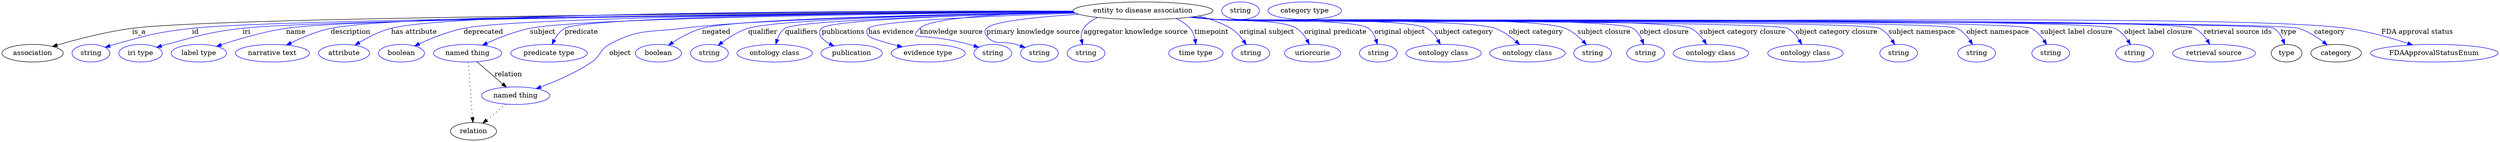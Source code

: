 digraph {
	graph [bb="0,0,5085.4,283"];
	node [label="\N"];
	"entity to disease association"	[height=0.5,
		label="entity to disease association",
		pos="2323.4,265",
		width=3.9538];
	association	[height=0.5,
		pos="62.394,178",
		width=1.7332];
	"entity to disease association" -> association	[label=is_a,
		lp="279.39,221.5",
		pos="e,102.71,191.78 2181.2,263.43 1746.6,261.43 453.59,253.46 265.39,229 212.36,222.11 153.12,206.58 112.39,194.65"];
	id	[color=blue,
		height=0.5,
		label=string,
		pos="181.39,178",
		width=1.0652];
	"entity to disease association" -> id	[color=blue,
		label=id,
		lp="394.39,221.5",
		pos="e,210.38,189.97 2181.7,262.98 1765.3,259.75 563.66,248.82 387.39,229 316.11,220.98 298.47,215.35 229.39,196 226.29,195.13 223.09,\
194.16 219.89,193.14",
		style=solid];
	iri	[color=blue,
		height=0.5,
		label="iri type",
		pos="282.39,178",
		width=1.2277];
	"entity to disease association" -> iri	[color=blue,
		label=iri,
		lp="498.39,221.5",
		pos="e,315.32,190.13 2181.8,262.85 1780.8,259.38 656.2,248.06 490.39,229 420.42,220.96 403.46,214.11 335.39,196 332.02,195.1 328.55,194.12 \
325.07,193.1",
		style=solid];
	name	[color=blue,
		height=0.5,
		label="label type",
		pos="401.39,178",
		width=1.5707];
	"entity to disease association" -> name	[color=blue,
		label=name,
		lp="599.39,221.5",
		pos="e,437.29,191.99 2181.7,263.22 1794.2,260.79 735.55,252.11 579.39,229 533.39,222.19 482.45,207.07 446.89,195.23",
		style=solid];
	description	[color=blue,
		height=0.5,
		label="narrative text",
		pos="551.39,178",
		width=2.0943];
	"entity to disease association" -> description	[color=blue,
		label=description,
		lp="709.89,221.5",
		pos="e,579.96,194.75 2181.1,264.07 1807.1,263.8 814.78,260.14 669.39,229 641.41,223.01 611.76,210.41 589.18,199.37",
		style=solid];
	"has attribute"	[color=blue,
		height=0.5,
		label=attribute,
		pos="696.39,178",
		width=1.4443];
	"entity to disease association" -> "has attribute"	[color=blue,
		label="has attribute",
		lp="839.39,221.5",
		pos="e,718.85,194.49 2181,264.42 1826.7,264.96 924.36,262.91 792.39,229 769.46,223.11 745.84,210.9 727.76,200.02",
		style=solid];
	deprecated	[color=blue,
		height=0.5,
		label=boolean,
		pos="813.39,178",
		width=1.2999];
	"entity to disease association" -> deprecated	[color=blue,
		label=deprecated,
		lp="979.89,221.5",
		pos="e,840.07,192.8 2181.7,263.24 1853.2,261.06 1058.5,253.33 939.39,229 907.84,222.55 874.02,208.71 849.37,197.23",
		style=solid];
	subject	[color=blue,
		height=0.5,
		label="named thing",
		pos="947.39,178",
		width=1.9318];
	"entity to disease association" -> subject	[color=blue,
		label=subject,
		lp="1100.4,221.5",
		pos="e,977.53,194.32 2182.1,262.79 1878,259.79 1180.3,250.63 1074.4,229 1044,222.78 1011.4,209.82 986.85,198.65",
		style=solid];
	predicate	[color=blue,
		height=0.5,
		label="predicate type",
		pos="1113.4,178",
		width=2.1665];
	"entity to disease association" -> predicate	[color=blue,
		label=predicate,
		lp="1179.4,221.5",
		pos="e,1119.4,196.11 2181.6,263.3 1878.2,261.34 1189.7,254.12 1145.4,229 1136,223.66 1128.9,214.29 1123.8,205.1",
		style=solid];
	object	[color=blue,
		height=0.5,
		label="named thing",
		pos="1045.4,91",
		width=1.9318];
	"entity to disease association" -> object	[color=blue,
		label=object,
		lp="1258.4,178",
		pos="e,1087,105.47 2182.8,261.87 1959.9,257.96 1535.2,248.23 1385.4,229 1318.1,220.37 1295.9,228.62 1236.4,196 1216.6,185.12 1219.1,172.77 \
1200.4,160 1168.3,138.07 1128,120.64 1096.5,108.92",
		style=solid];
	negated	[color=blue,
		height=0.5,
		label=boolean,
		pos="1336.4,178",
		width=1.2999];
	"entity to disease association" -> negated	[color=blue,
		label=negated,
		lp="1453.4,221.5",
		pos="e,1356.8,194.38 2182.7,262.18 1947.9,258.6 1495.1,249.16 1424.4,229 1403.3,222.98 1381.8,210.94 1365.4,200.18",
		style=solid];
	qualifier	[color=blue,
		height=0.5,
		label=string,
		pos="1439.4,178",
		width=1.0652];
	"entity to disease association" -> qualifier	[color=blue,
		label=qualifier,
		lp="1548.4,221.5",
		pos="e,1457.2,194.11 2183.2,261.83 1969.3,257.92 1579.8,248.27 1518.4,229 1499.1,222.95 1479.9,210.95 1465.2,200.22",
		style=solid];
	qualifiers	[color=blue,
		height=0.5,
		label="ontology class",
		pos="1572.4,178",
		width=2.1304];
	"entity to disease association" -> qualifiers	[color=blue,
		label=qualifiers,
		lp="1626.9,221.5",
		pos="e,1574.9,196.33 2184.1,261.12 1979,256.35 1617.1,245.62 1593.4,229 1585.7,223.59 1580.8,214.75 1577.7,205.99",
		style=solid];
	publications	[color=blue,
		height=0.5,
		label=publication,
		pos="1729.4,178",
		width=1.7332];
	"entity to disease association" -> publications	[color=blue,
		label=publications,
		lp="1712.4,221.5",
		pos="e,1693.3,192.75 2183.7,261.37 1996.6,257.15 1685.9,247.41 1668.4,229 1657.6,217.6 1668.7,206.37 1684.3,197.45",
		style=solid];
	"has evidence"	[color=blue,
		height=0.5,
		label="evidence type",
		pos="1885.4,178",
		width=2.0943];
	"entity to disease association" -> "has evidence"	[color=blue,
		label="has evidence",
		lp="1809.9,221.5",
		pos="e,1832.7,191 2186.4,260.09 2025.2,254.8 1777.7,244.25 1763.4,229 1758.8,224.14 1759.4,219.32 1763.4,214 1767.4,208.67 1795,200.54 \
1822.9,193.46",
		style=solid];
	"knowledge source"	[color=blue,
		height=0.5,
		label=string,
		pos="2017.4,178",
		width=1.0652];
	"entity to disease association" -> "knowledge source"	[color=blue,
		label="knowledge source",
		lp="1932.9,221.5",
		pos="e,1988.7,190.03 2182.3,262.6 2056.7,259.85 1889.6,251.87 1868.4,229 1843.3,201.94 1868.6,222.64 1969.4,196 1972.6,195.16 1975.8,\
194.21 1979.1,193.2",
		style=solid];
	"primary knowledge source"	[color=blue,
		height=0.5,
		label=string,
		pos="2112.4,178",
		width=1.0652];
	"entity to disease association" -> "primary knowledge source"	[color=blue,
		label="primary knowledge source",
		lp="2099.4,221.5",
		pos="e,2083,189.66 2192.5,257.78 2110.3,252.5 2017.3,243.42 2004.4,229 1999.9,224.04 2000.4,219.35 2004.4,214 2021,191.66 2037.9,204.65 \
2064.4,196 2067.3,195.04 2070.3,194.03 2073.4,193",
		style=solid];
	"aggregator knowledge source"	[color=blue,
		height=0.5,
		label=string,
		pos="2207.4,178",
		width=1.0652];
	"entity to disease association" -> "aggregator knowledge source"	[color=blue,
		label="aggregator knowledge source",
		lp="2308.9,221.5",
		pos="e,2200.3,195.88 2230.7,251.22 2219.7,245.97 2209.8,238.79 2202.4,229 2197.5,222.43 2196.8,213.92 2198,205.8",
		style=solid];
	timepoint	[color=blue,
		height=0.5,
		label="time type",
		pos="2431.4,178",
		width=1.5346];
	"entity to disease association" -> timepoint	[color=blue,
		label=timepoint,
		lp="2463.4,221.5",
		pos="e,2431.2,196.16 2391.2,248.99 2401.8,244.1 2411.7,237.61 2419.4,229 2425,222.72 2428.1,214.29 2429.8,206.15",
		style=solid];
	"original subject"	[color=blue,
		height=0.5,
		label=string,
		pos="2543.4,178",
		width=1.0652];
	"entity to disease association" -> "original subject"	[color=blue,
		label="original subject",
		lp="2576.4,221.5",
		pos="e,2534.1,195.53 2436.6,254.09 2459.5,248.8 2482.6,240.86 2502.4,229 2512.7,222.83 2521.6,213.06 2528.4,203.79",
		style=solid];
	"original predicate"	[color=blue,
		height=0.5,
		label=uriorcurie,
		pos="2669.4,178",
		width=1.5887];
	"entity to disease association" -> "original predicate"	[color=blue,
		label="original predicate",
		lp="2715.9,221.5",
		pos="e,2662.6,196.3 2426.3,252.49 2517.5,242.29 2636.4,229 2636.4,229 2645.5,223.44 2652.6,214.32 2657.8,205.39",
		style=solid];
	"original object"	[color=blue,
		height=0.5,
		label=string,
		pos="2803.4,178",
		width=1.0652];
	"entity to disease association" -> "original object"	[color=blue,
		label="original object",
		lp="2846.9,221.5",
		pos="e,2801.2,196.27 2423.1,252.09 2440.5,250.22 2458.5,248.44 2475.4,247 2509.6,244.09 2755.6,249.04 2783.4,229 2790.9,223.58 2795.6,\
214.85 2798.5,206.2",
		style=solid];
	"subject category"	[color=blue,
		height=0.5,
		label="ontology class",
		pos="2936.4,178",
		width=2.1304];
	"entity to disease association" -> "subject category"	[color=blue,
		label="subject category",
		lp="2977.9,221.5",
		pos="e,2929.7,196.09 2421.8,251.98 2439.6,250.1 2458.1,248.33 2475.4,247 2522.7,243.36 2860.9,252.09 2902.4,229 2912,223.64 2919.5,214.27 \
2924.9,205.07",
		style=solid];
	"object category"	[color=blue,
		height=0.5,
		label="ontology class",
		pos="3107.4,178",
		width=2.1304];
	"entity to disease association" -> "object category"	[color=blue,
		label="object category",
		lp="3124.9,221.5",
		pos="e,3091.5,195.62 2421.4,251.88 2439.3,249.99 2457.9,248.25 2475.4,247 2538.2,242.5 2982.1,249.99 3041.4,229 3057.1,223.43 3072.2,\
212.62 3083.9,202.47",
		style=solid];
	"subject closure"	[color=blue,
		height=0.5,
		label=string,
		pos="3240.4,178",
		width=1.0652];
	"entity to disease association" -> "subject closure"	[color=blue,
		label="subject closure",
		lp="3263.9,221.5",
		pos="e,3227.6,195.37 2421,251.83 2439.1,249.93 2457.8,248.21 2475.4,247 2554,241.62 3111.1,258.02 3184.4,229 3198.3,223.49 3211,212.88 \
3220.8,202.84",
		style=solid];
	"object closure"	[color=blue,
		height=0.5,
		label=string,
		pos="3348.4,178",
		width=1.0652];
	"entity to disease association" -> "object closure"	[color=blue,
		label="object closure",
		lp="3386.4,221.5",
		pos="e,3344.4,196.04 2420.6,251.81 2438.8,249.91 2457.6,248.18 2475.4,247 2522.4,243.88 3282.4,253.85 3322.4,229 3330.9,223.69 3336.8,\
214.58 3340.8,205.58",
		style=solid];
	"subject category closure"	[color=blue,
		height=0.5,
		label="ontology class",
		pos="3481.4,178",
		width=2.1304];
	"entity to disease association" -> "subject category closure"	[color=blue,
		label="subject category closure",
		lp="3545.9,221.5",
		pos="e,3472.5,196.27 2420.6,251.77 2438.8,249.87 2457.6,248.16 2475.4,247 2528.9,243.52 3392.1,252.39 3440.4,229 3451.2,223.75 3460.2,\
214.13 3466.9,204.72",
		style=solid];
	"object category closure"	[color=blue,
		height=0.5,
		label="ontology class",
		pos="3674.4,178",
		width=2.1304];
	"entity to disease association" -> "object category closure"	[color=blue,
		label="object category closure",
		lp="3737.9,221.5",
		pos="e,3666.8,196.24 2420.2,251.77 2438.5,249.86 2457.5,248.14 2475.4,247 2507.6,244.95 3608.7,243.75 3637.4,229 3647.6,223.76 3655.7,\
214.28 3661.7,204.97",
		style=solid];
	"subject namespace"	[color=blue,
		height=0.5,
		label=string,
		pos="3864.4,178",
		width=1.0652];
	"entity to disease association" -> "subject namespace"	[color=blue,
		label="subject namespace",
		lp="3911.4,221.5",
		pos="e,3856.4,195.78 2420.2,251.74 2438.5,249.83 2457.5,248.12 2475.4,247 2512.8,244.66 3791.8,245.68 3825.4,229 3836.1,223.68 3844.8,\
213.86 3851.2,204.32",
		style=solid];
	"object namespace"	[color=blue,
		height=0.5,
		label=string,
		pos="4023.4,178",
		width=1.0652];
	"entity to disease association" -> "object namespace"	[color=blue,
		label="object namespace",
		lp="4066.4,221.5",
		pos="e,4015.1,195.8 2420.2,251.72 2438.5,249.81 2457.5,248.1 2475.4,247 2517.2,244.42 3945.7,247.37 3983.4,229 3994.3,223.7 4003.1,213.88 \
4009.7,204.34",
		style=solid];
	"subject label closure"	[color=blue,
		height=0.5,
		label=string,
		pos="4174.4,178",
		width=1.0652];
	"entity to disease association" -> "subject label closure"	[color=blue,
		label="subject label closure",
		lp="4227.4,221.5",
		pos="e,4166.1,195.8 2419.8,251.75 2438.2,249.82 2457.4,248.1 2475.4,247 2521.4,244.19 4093,249.19 4134.4,229 4145.3,223.71 4154.1,213.89 \
4160.7,204.35",
		style=solid];
	"object label closure"	[color=blue,
		height=0.5,
		label=string,
		pos="4345.4,178",
		width=1.0652];
	"entity to disease association" -> "object label closure"	[color=blue,
		label="object label closure",
		lp="4393.9,221.5",
		pos="e,4337.1,195.81 2419.8,251.73 2438.2,249.81 2457.4,248.09 2475.4,247 2526.1,243.92 4259.7,251.25 4305.4,229 4316.3,223.71 4325.1,\
213.9 4331.7,204.35",
		style=solid];
	"retrieval source ids"	[color=blue,
		height=0.5,
		label="retrieval source",
		pos="4507.4,178",
		width=2.347];
	"entity to disease association" -> "retrieval source ids"	[color=blue,
		label="retrieval source ids",
		lp="4555.9,221.5",
		pos="e,4498.8,196.3 2419.8,251.72 2438.2,249.8 2457.4,248.09 2475.4,247 2530.6,243.67 4417.6,253.2 4467.4,229 4478.1,223.79 4486.9,214.18 \
4493.4,204.76",
		style=solid];
	type	[height=0.5,
		pos="4655.4,178",
		width=0.86659];
	"entity to disease association" -> type	[color=blue,
		label=type,
		lp="4659.4,221.5",
		pos="e,4651.4,196.09 2419.8,251.71 2438.2,249.79 2457.4,248.08 2475.4,247 2505.3,245.21 4603.9,244.63 4629.4,229 4638,223.74 4643.9,214.64 \
4647.8,205.64",
		style=solid];
	category	[height=0.5,
		pos="4756.4,178",
		width=1.4263];
	"entity to disease association" -> category	[color=blue,
		label=category,
		lp="4742.9,221.5",
		pos="e,4738.3,195.05 2419.8,251.71 2438.2,249.78 2457.4,248.08 2475.4,247 2536.5,243.34 4620.8,246.63 4679.4,229 4697.8,223.45 4716,211.99 \
4730.1,201.44",
		style=solid];
	"FDA approval status"	[color=blue,
		height=0.5,
		label=FDAApprovalStatusEnum,
		pos="4955.4,178",
		width=3.6108];
	"entity to disease association" -> "FDA approval status"	[color=blue,
		label="FDA approval status",
		lp="4921.9,221.5",
		pos="e,4911.4,195 2419.8,251.7 2438.2,249.78 2457.4,248.08 2475.4,247 2730.8,231.76 4525.1,265.1 4778.4,229 4820.5,222.99 4866.8,209.68 \
4901.5,198.3",
		style=solid];
	subject -> object	[label=relation,
		lp="1030.4,134.5",
		pos="e,1026.6,108.34 966.29,160.61 981.2,147.68 1002.2,129.47 1018.8,115.07"];
	relation	[height=0.5,
		pos="959.39,18",
		width=1.2999];
	subject -> relation	[pos="e,958.09,36.188 948.7,159.79 950.78,132.48 954.84,78.994 957.31,46.38",
		style=dotted];
	object -> relation	[pos="e,978.35,34.647 1025.4,73.533 1013.8,63.922 998.97,51.669 986.3,41.213",
		style=dotted];
	association_type	[color=blue,
		height=0.5,
		label=string,
		pos="2522.4,265",
		width=1.0652];
	association_category	[color=blue,
		height=0.5,
		label="category type",
		pos="2653.4,265",
		width=2.0762];
}
